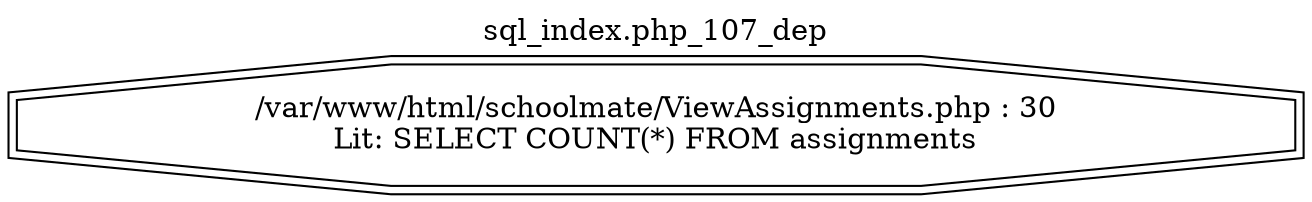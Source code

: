 digraph cfg {
  label="sql_index.php_107_dep";
  labelloc=t;
  n1 [shape=doubleoctagon, label="/var/www/html/schoolmate/ViewAssignments.php : 30\nLit: SELECT COUNT(*) FROM assignments\n"];
}
